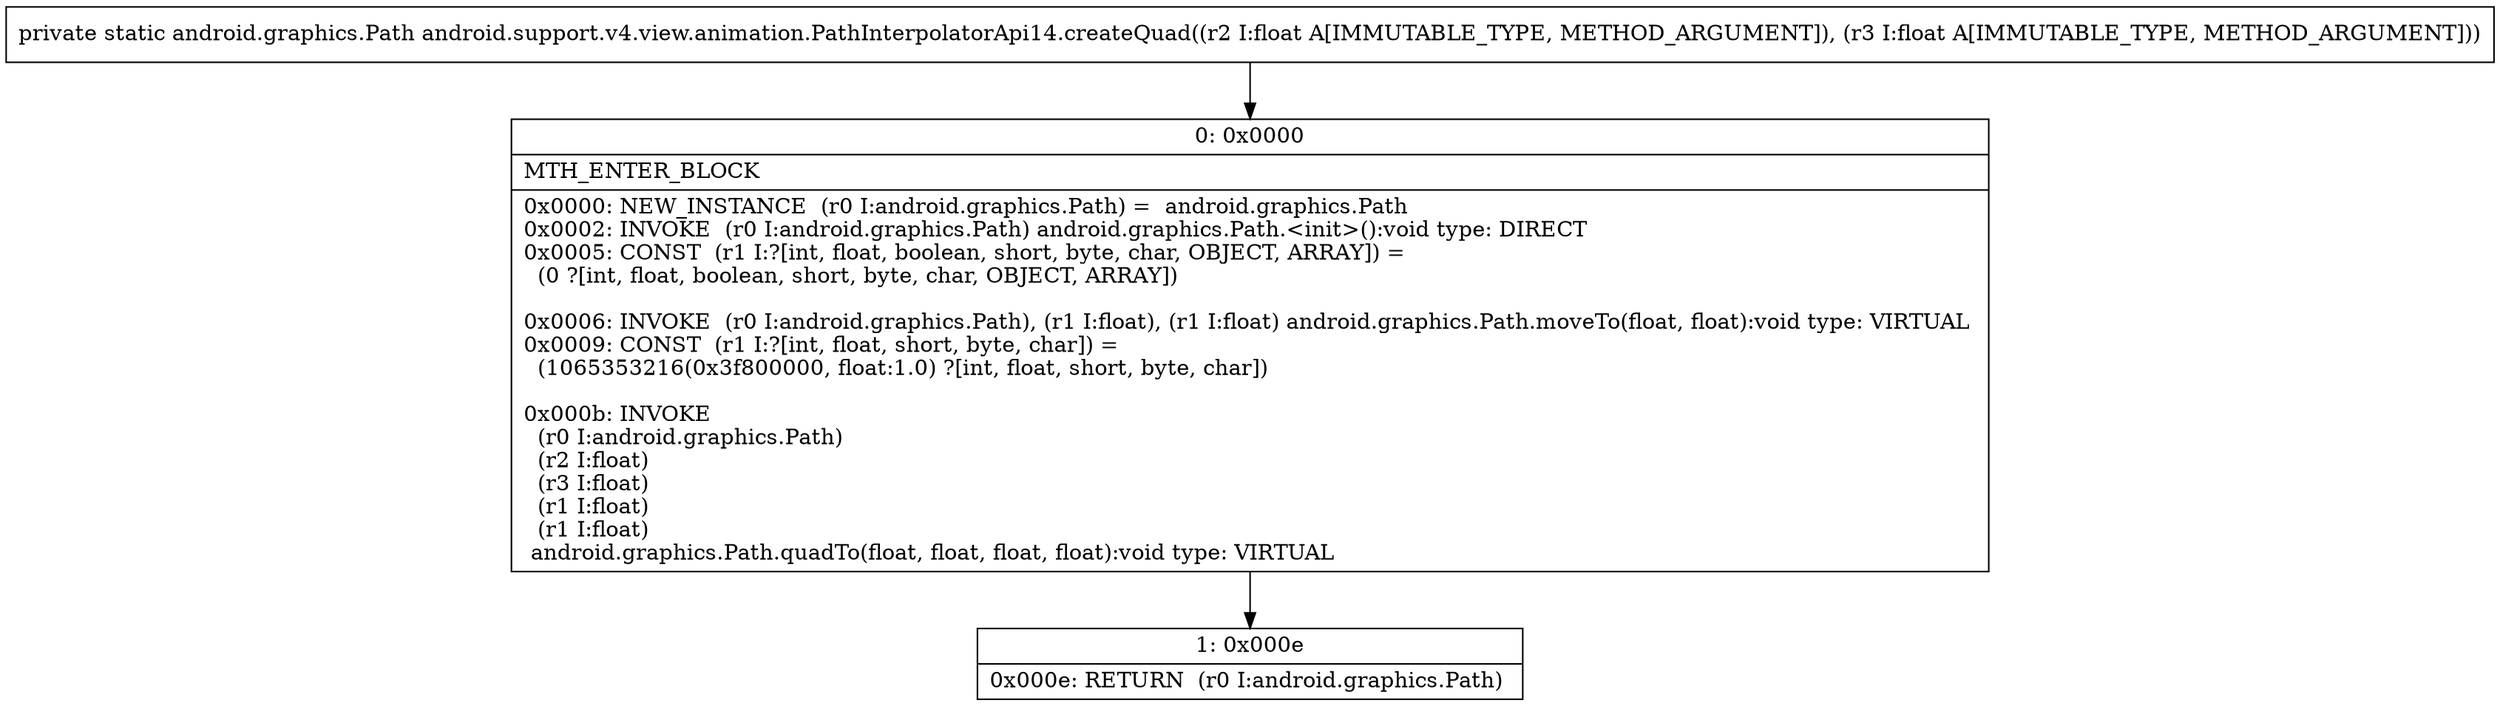 digraph "CFG forandroid.support.v4.view.animation.PathInterpolatorApi14.createQuad(FF)Landroid\/graphics\/Path;" {
Node_0 [shape=record,label="{0\:\ 0x0000|MTH_ENTER_BLOCK\l|0x0000: NEW_INSTANCE  (r0 I:android.graphics.Path) =  android.graphics.Path \l0x0002: INVOKE  (r0 I:android.graphics.Path) android.graphics.Path.\<init\>():void type: DIRECT \l0x0005: CONST  (r1 I:?[int, float, boolean, short, byte, char, OBJECT, ARRAY]) = \l  (0 ?[int, float, boolean, short, byte, char, OBJECT, ARRAY])\l \l0x0006: INVOKE  (r0 I:android.graphics.Path), (r1 I:float), (r1 I:float) android.graphics.Path.moveTo(float, float):void type: VIRTUAL \l0x0009: CONST  (r1 I:?[int, float, short, byte, char]) = \l  (1065353216(0x3f800000, float:1.0) ?[int, float, short, byte, char])\l \l0x000b: INVOKE  \l  (r0 I:android.graphics.Path)\l  (r2 I:float)\l  (r3 I:float)\l  (r1 I:float)\l  (r1 I:float)\l android.graphics.Path.quadTo(float, float, float, float):void type: VIRTUAL \l}"];
Node_1 [shape=record,label="{1\:\ 0x000e|0x000e: RETURN  (r0 I:android.graphics.Path) \l}"];
MethodNode[shape=record,label="{private static android.graphics.Path android.support.v4.view.animation.PathInterpolatorApi14.createQuad((r2 I:float A[IMMUTABLE_TYPE, METHOD_ARGUMENT]), (r3 I:float A[IMMUTABLE_TYPE, METHOD_ARGUMENT])) }"];
MethodNode -> Node_0;
Node_0 -> Node_1;
}

